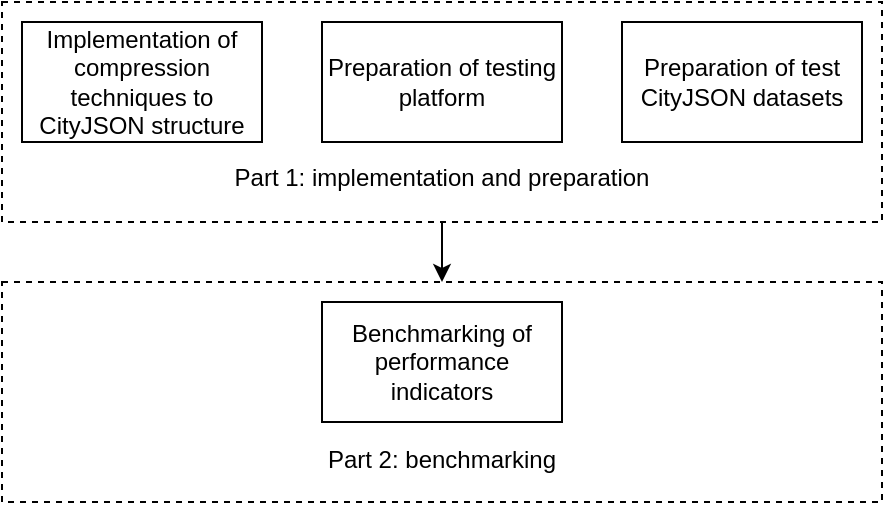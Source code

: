 <mxfile version="12.4.8" type="device"><diagram id="C6zmkxeLWFtHtEg9waRR" name="Page-1"><mxGraphModel dx="1093" dy="584" grid="1" gridSize="10" guides="1" tooltips="1" connect="1" arrows="1" fold="1" page="1" pageScale="1" pageWidth="827" pageHeight="1169" math="0" shadow="0"><root><mxCell id="0"/><mxCell id="1" parent="0"/><mxCell id="alU9T_Dz8h-hxozZx7pf-11" value="" style="rounded=0;whiteSpace=wrap;html=1;dashed=1;fillColor=none;" vertex="1" parent="1"><mxGeometry x="40" width="440" height="110" as="geometry"/></mxCell><mxCell id="alU9T_Dz8h-hxozZx7pf-14" value="" style="rounded=0;whiteSpace=wrap;html=1;dashed=1;fillColor=none;" vertex="1" parent="1"><mxGeometry x="40" y="140" width="440" height="110" as="geometry"/></mxCell><mxCell id="alU9T_Dz8h-hxozZx7pf-1" value="Implementation of compression techniques to CityJSON structure" style="rounded=0;whiteSpace=wrap;html=1;" vertex="1" parent="1"><mxGeometry x="50" y="10" width="120" height="60" as="geometry"/></mxCell><mxCell id="alU9T_Dz8h-hxozZx7pf-2" value="Preparation of testing platform" style="rounded=0;whiteSpace=wrap;html=1;" vertex="1" parent="1"><mxGeometry x="200" y="10" width="120" height="60" as="geometry"/></mxCell><mxCell id="alU9T_Dz8h-hxozZx7pf-3" value="&lt;div&gt;Preparation of test CityJSON datasets&lt;/div&gt;" style="rounded=0;whiteSpace=wrap;html=1;" vertex="1" parent="1"><mxGeometry x="350" y="10" width="120" height="60" as="geometry"/></mxCell><mxCell id="alU9T_Dz8h-hxozZx7pf-4" value="Benchmarking of performance indicators" style="rounded=0;whiteSpace=wrap;html=1;" vertex="1" parent="1"><mxGeometry x="200" y="150" width="120" height="60" as="geometry"/></mxCell><mxCell id="alU9T_Dz8h-hxozZx7pf-8" value="Part 2: benchmarking" style="text;html=1;strokeColor=none;fillColor=none;align=center;verticalAlign=middle;whiteSpace=wrap;rounded=0;" vertex="1" parent="1"><mxGeometry x="40" y="219" width="440" height="20" as="geometry"/></mxCell><mxCell id="alU9T_Dz8h-hxozZx7pf-10" value="Part 1: implementation and preparation" style="text;html=1;strokeColor=none;fillColor=none;align=center;verticalAlign=middle;whiteSpace=wrap;rounded=0;" vertex="1" parent="1"><mxGeometry x="40" y="78" width="440" height="20" as="geometry"/></mxCell><mxCell id="alU9T_Dz8h-hxozZx7pf-16" value="" style="endArrow=classic;html=1;entryX=0.5;entryY=0;entryDx=0;entryDy=0;exitX=0.5;exitY=1;exitDx=0;exitDy=0;" edge="1" parent="1" source="alU9T_Dz8h-hxozZx7pf-11" target="alU9T_Dz8h-hxozZx7pf-14"><mxGeometry width="50" height="50" relative="1" as="geometry"><mxPoint x="240" y="120" as="sourcePoint"/><mxPoint x="240" y="140" as="targetPoint"/></mxGeometry></mxCell></root></mxGraphModel></diagram></mxfile>